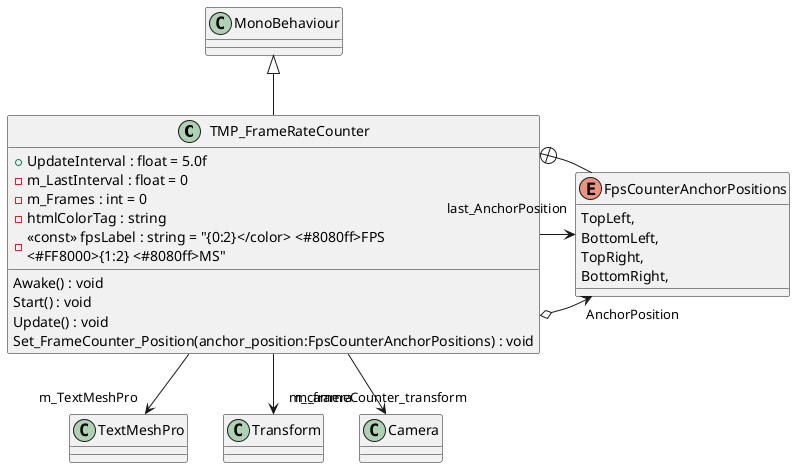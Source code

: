 @startuml
class TMP_FrameRateCounter {
    + UpdateInterval : float = 5.0f
    - m_LastInterval : float = 0
    - m_Frames : int = 0
    - htmlColorTag : string
    - <<const>> fpsLabel : string = "{0:2&#125;</color> <#8080ff>FPS \n<#FF8000>{1:2&#125; <#8080ff>MS"
    Awake() : void
    Start() : void
    Update() : void
    Set_FrameCounter_Position(anchor_position:FpsCounterAnchorPositions) : void
}
enum FpsCounterAnchorPositions {
    TopLeft,
    BottomLeft,
    TopRight,
    BottomRight,
}
MonoBehaviour <|-- TMP_FrameRateCounter
TMP_FrameRateCounter o-> "AnchorPosition" FpsCounterAnchorPositions
TMP_FrameRateCounter --> "m_TextMeshPro" TextMeshPro
TMP_FrameRateCounter --> "m_frameCounter_transform" Transform
TMP_FrameRateCounter --> "m_camera" Camera
TMP_FrameRateCounter --> "last_AnchorPosition" FpsCounterAnchorPositions
TMP_FrameRateCounter +-- FpsCounterAnchorPositions
@enduml
